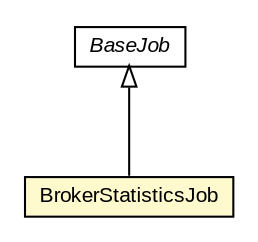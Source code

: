 #!/usr/local/bin/dot
#
# Class diagram 
# Generated by UMLGraph version R5_6-24-gf6e263 (http://www.umlgraph.org/)
#

digraph G {
	edge [fontname="arial",fontsize=10,labelfontname="arial",labelfontsize=10];
	node [fontname="arial",fontsize=10,shape=plaintext];
	nodesep=0.25;
	ranksep=0.5;
	// org.miloss.fgsms.statistics.jobs.BrokerStatisticsJob
	c197294 [label=<<table title="org.miloss.fgsms.statistics.jobs.BrokerStatisticsJob" border="0" cellborder="1" cellspacing="0" cellpadding="2" port="p" bgcolor="lemonChiffon" href="./BrokerStatisticsJob.html">
		<tr><td><table border="0" cellspacing="0" cellpadding="1">
<tr><td align="center" balign="center"> BrokerStatisticsJob </td></tr>
		</table></td></tr>
		</table>>, URL="./BrokerStatisticsJob.html", fontname="arial", fontcolor="black", fontsize=10.0];
	// org.miloss.fgsms.statistics.jobs.BaseJob
	c197295 [label=<<table title="org.miloss.fgsms.statistics.jobs.BaseJob" border="0" cellborder="1" cellspacing="0" cellpadding="2" port="p" href="./BaseJob.html">
		<tr><td><table border="0" cellspacing="0" cellpadding="1">
<tr><td align="center" balign="center"><font face="arial italic"> BaseJob </font></td></tr>
		</table></td></tr>
		</table>>, URL="./BaseJob.html", fontname="arial", fontcolor="black", fontsize=10.0];
	//org.miloss.fgsms.statistics.jobs.BrokerStatisticsJob extends org.miloss.fgsms.statistics.jobs.BaseJob
	c197295:p -> c197294:p [dir=back,arrowtail=empty];
}

